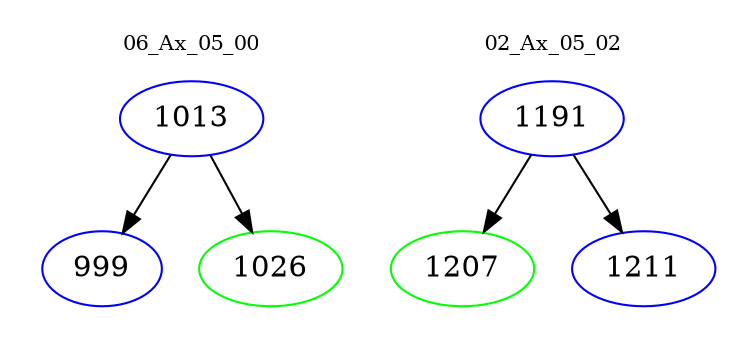 digraph{
subgraph cluster_0 {
color = white
label = "06_Ax_05_00";
fontsize=10;
T0_1013 [label="1013", color="blue"]
T0_1013 -> T0_999 [color="black"]
T0_999 [label="999", color="blue"]
T0_1013 -> T0_1026 [color="black"]
T0_1026 [label="1026", color="green"]
}
subgraph cluster_1 {
color = white
label = "02_Ax_05_02";
fontsize=10;
T1_1191 [label="1191", color="blue"]
T1_1191 -> T1_1207 [color="black"]
T1_1207 [label="1207", color="green"]
T1_1191 -> T1_1211 [color="black"]
T1_1211 [label="1211", color="blue"]
}
}
